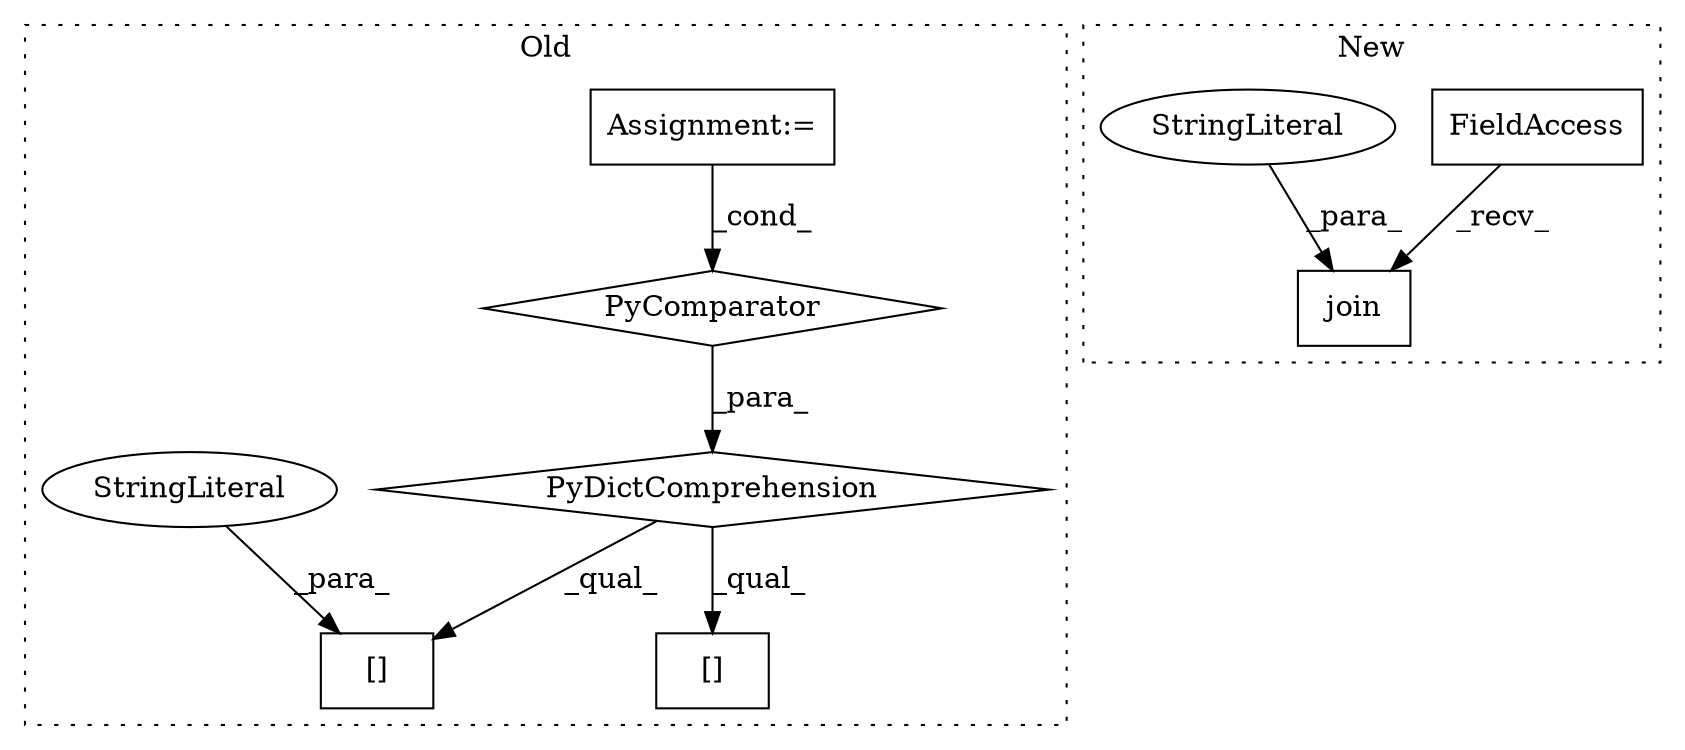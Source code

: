 digraph G {
subgraph cluster0 {
1 [label="PyDictComprehension" a="110" s="483" l="134" shape="diamond"];
3 [label="Assignment:=" a="7" s="575" l="34" shape="box"];
4 [label="PyComparator" a="113" s="575" l="34" shape="diamond"];
5 [label="[]" a="2" s="673,691" l="11,1" shape="box"];
8 [label="StringLiteral" a="45" s="684" l="7" shape="ellipse"];
9 [label="[]" a="2" s="617,635" l="11,1" shape="box"];
label = "Old";
style="dotted";
}
subgraph cluster1 {
2 [label="join" a="32" s="726,751" l="5,1" shape="box"];
6 [label="FieldAccess" a="22" s="718" l="7" shape="box"];
7 [label="StringLiteral" a="45" s="744" l="7" shape="ellipse"];
label = "New";
style="dotted";
}
1 -> 9 [label="_qual_"];
1 -> 5 [label="_qual_"];
3 -> 4 [label="_cond_"];
4 -> 1 [label="_para_"];
6 -> 2 [label="_recv_"];
7 -> 2 [label="_para_"];
8 -> 5 [label="_para_"];
}